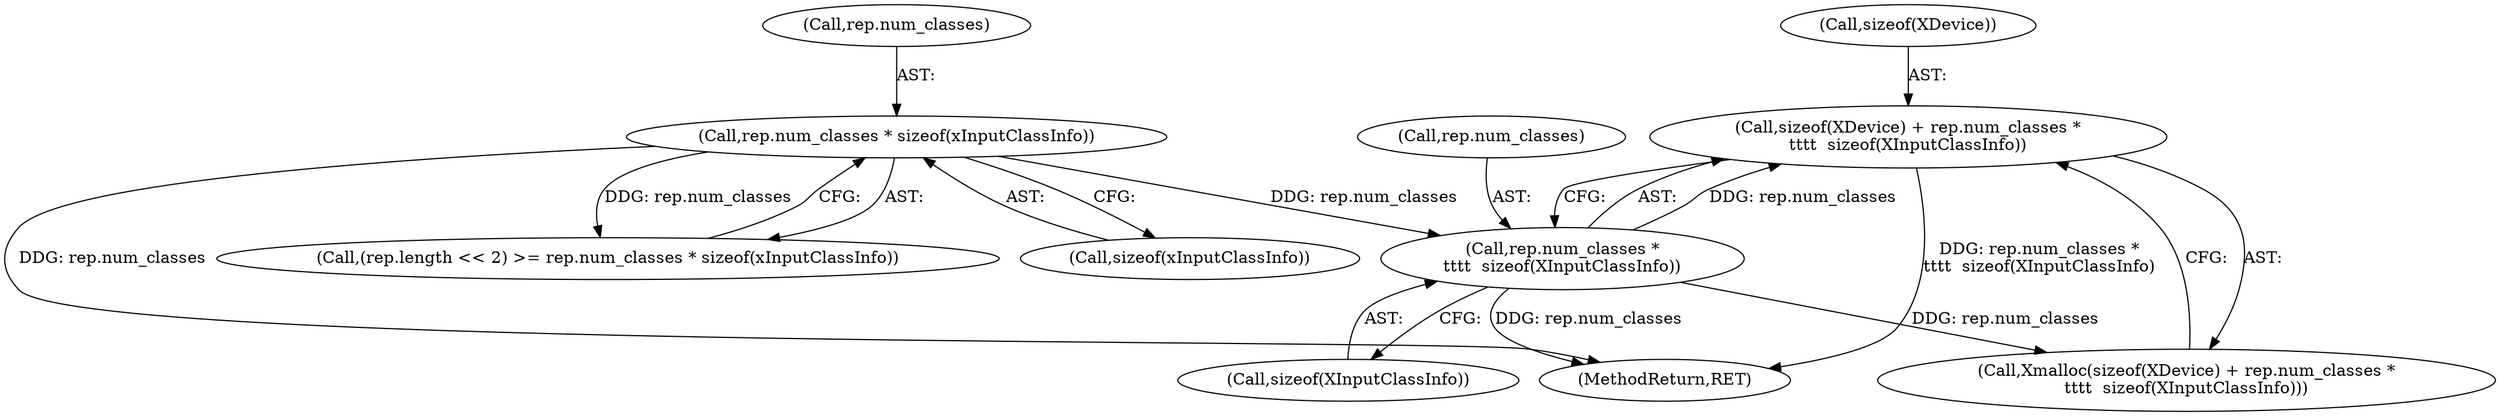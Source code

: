 digraph "0_libXi_19a9cd607de73947fcfb104682f203ffe4e1f4e5_3@API" {
"1000205" [label="(Call,sizeof(XDevice) + rep.num_classes *\n\t\t\t\t  sizeof(XInputClassInfo))"];
"1000208" [label="(Call,rep.num_classes *\n\t\t\t\t  sizeof(XInputClassInfo))"];
"1000186" [label="(Call,rep.num_classes * sizeof(xInputClassInfo))"];
"1000208" [label="(Call,rep.num_classes *\n\t\t\t\t  sizeof(XInputClassInfo))"];
"1000206" [label="(Call,sizeof(XDevice))"];
"1000190" [label="(Call,sizeof(xInputClassInfo))"];
"1000244" [label="(MethodReturn,RET)"];
"1000212" [label="(Call,sizeof(XInputClassInfo))"];
"1000186" [label="(Call,rep.num_classes * sizeof(xInputClassInfo))"];
"1000204" [label="(Call,Xmalloc(sizeof(XDevice) + rep.num_classes *\n\t\t\t\t  sizeof(XInputClassInfo)))"];
"1000205" [label="(Call,sizeof(XDevice) + rep.num_classes *\n\t\t\t\t  sizeof(XInputClassInfo))"];
"1000209" [label="(Call,rep.num_classes)"];
"1000180" [label="(Call,(rep.length << 2) >= rep.num_classes * sizeof(xInputClassInfo))"];
"1000187" [label="(Call,rep.num_classes)"];
"1000205" -> "1000204"  [label="AST: "];
"1000205" -> "1000208"  [label="CFG: "];
"1000206" -> "1000205"  [label="AST: "];
"1000208" -> "1000205"  [label="AST: "];
"1000204" -> "1000205"  [label="CFG: "];
"1000205" -> "1000244"  [label="DDG: rep.num_classes *\n\t\t\t\t  sizeof(XInputClassInfo)"];
"1000208" -> "1000205"  [label="DDG: rep.num_classes"];
"1000208" -> "1000212"  [label="CFG: "];
"1000209" -> "1000208"  [label="AST: "];
"1000212" -> "1000208"  [label="AST: "];
"1000208" -> "1000244"  [label="DDG: rep.num_classes"];
"1000208" -> "1000204"  [label="DDG: rep.num_classes"];
"1000186" -> "1000208"  [label="DDG: rep.num_classes"];
"1000186" -> "1000180"  [label="AST: "];
"1000186" -> "1000190"  [label="CFG: "];
"1000187" -> "1000186"  [label="AST: "];
"1000190" -> "1000186"  [label="AST: "];
"1000180" -> "1000186"  [label="CFG: "];
"1000186" -> "1000244"  [label="DDG: rep.num_classes"];
"1000186" -> "1000180"  [label="DDG: rep.num_classes"];
}
